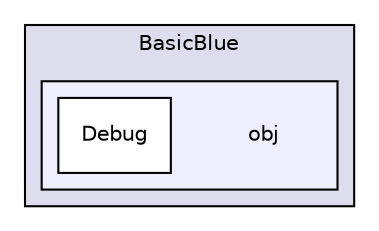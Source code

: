 digraph "obj" {
  compound=true
  node [ fontsize="10", fontname="Helvetica"];
  edge [ labelfontsize="10", labelfontname="Helvetica"];
  subgraph clusterdir_aa48bc2631266f5d9e2f7e663feb7d8e {
    graph [ bgcolor="#ddddee", pencolor="black", label="BasicBlue" fontname="Helvetica", fontsize="10", URL="dir_aa48bc2631266f5d9e2f7e663feb7d8e.html"]
  subgraph clusterdir_38e96e8dbc28d7abcf251b57bacd0585 {
    graph [ bgcolor="#eeeeff", pencolor="black", label="" URL="dir_38e96e8dbc28d7abcf251b57bacd0585.html"];
    dir_38e96e8dbc28d7abcf251b57bacd0585 [shape=plaintext label="obj"];
    dir_94f7f36f14e2e85224d960a1d29735bf [shape=box label="Debug" color="black" fillcolor="white" style="filled" URL="dir_94f7f36f14e2e85224d960a1d29735bf.html"];
  }
  }
}
